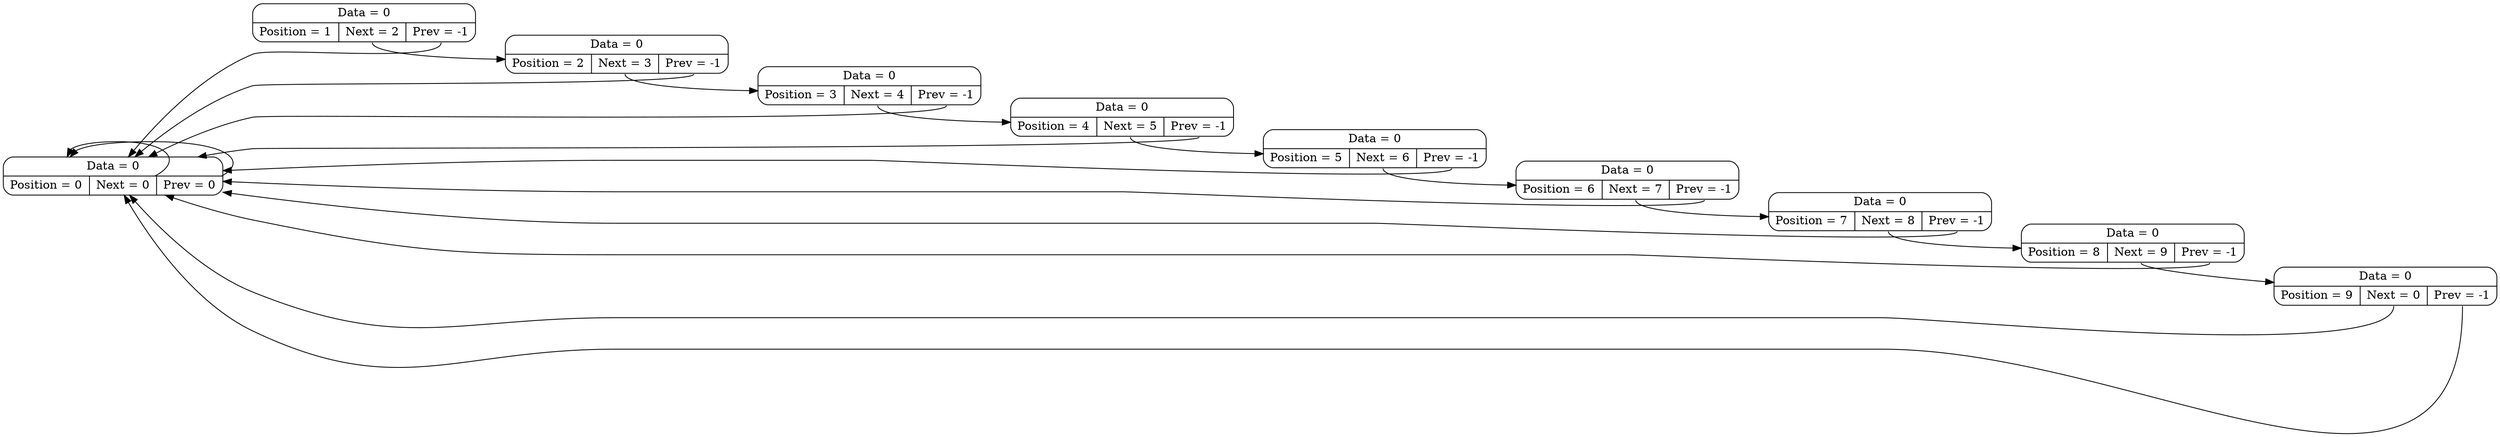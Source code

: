 digraph
{
rankdir = "LR";
NODE0[shape=record, style = "rounded",label = "Data = 0|{ Position = 0|<f0> Next = 0|<f1> Prev = 0 }"]
NODE1[shape=record, style = "rounded",label = "Data = 0|{ Position = 1|<f0> Next = 2|<f1> Prev = -1 }"]
NODE2[shape=record, style = "rounded",label = "Data = 0|{ Position = 2|<f0> Next = 3|<f1> Prev = -1 }"]
NODE3[shape=record, style = "rounded",label = "Data = 0|{ Position = 3|<f0> Next = 4|<f1> Prev = -1 }"]
NODE4[shape=record, style = "rounded",label = "Data = 0|{ Position = 4|<f0> Next = 5|<f1> Prev = -1 }"]
NODE5[shape=record, style = "rounded",label = "Data = 0|{ Position = 5|<f0> Next = 6|<f1> Prev = -1 }"]
NODE6[shape=record, style = "rounded",label = "Data = 0|{ Position = 6|<f0> Next = 7|<f1> Prev = -1 }"]
NODE7[shape=record, style = "rounded",label = "Data = 0|{ Position = 7|<f0> Next = 8|<f1> Prev = -1 }"]
NODE8[shape=record, style = "rounded",label = "Data = 0|{ Position = 8|<f0> Next = 9|<f1> Prev = -1 }"]
NODE9[shape=record, style = "rounded",label = "Data = 0|{ Position = 9|<f0> Next = 0|<f1> Prev = -1 }"]
NODE9->NODE0 [ style = invis, weight= 100 ];
NODE0:<f0>->NODE0;
NODE0:<f1>->NODE0;
NODE0->NODE1 [ style = invis, weight= 100 ];
NODE1:<f0>->NODE2;
NODE1:<f1>->NODE0;
NODE1->NODE2 [ style = invis, weight= 100 ];
NODE2:<f0>->NODE3;
NODE2:<f1>->NODE0;
NODE2->NODE3 [ style = invis, weight= 100 ];
NODE3:<f0>->NODE4;
NODE3:<f1>->NODE0;
NODE3->NODE4 [ style = invis, weight= 100 ];
NODE4:<f0>->NODE5;
NODE4:<f1>->NODE0;
NODE4->NODE5 [ style = invis, weight= 100 ];
NODE5:<f0>->NODE6;
NODE5:<f1>->NODE0;
NODE5->NODE6 [ style = invis, weight= 100 ];
NODE6:<f0>->NODE7;
NODE6:<f1>->NODE0;
NODE6->NODE7 [ style = invis, weight= 100 ];
NODE7:<f0>->NODE8;
NODE7:<f1>->NODE0;
NODE7->NODE8 [ style = invis, weight= 100 ];
NODE8:<f0>->NODE9;
NODE8:<f1>->NODE0;
NODE8->NODE9 [ style = invis, weight= 100 ];
NODE9:<f0>->NODE0;
NODE9:<f1>->NODE0;

}